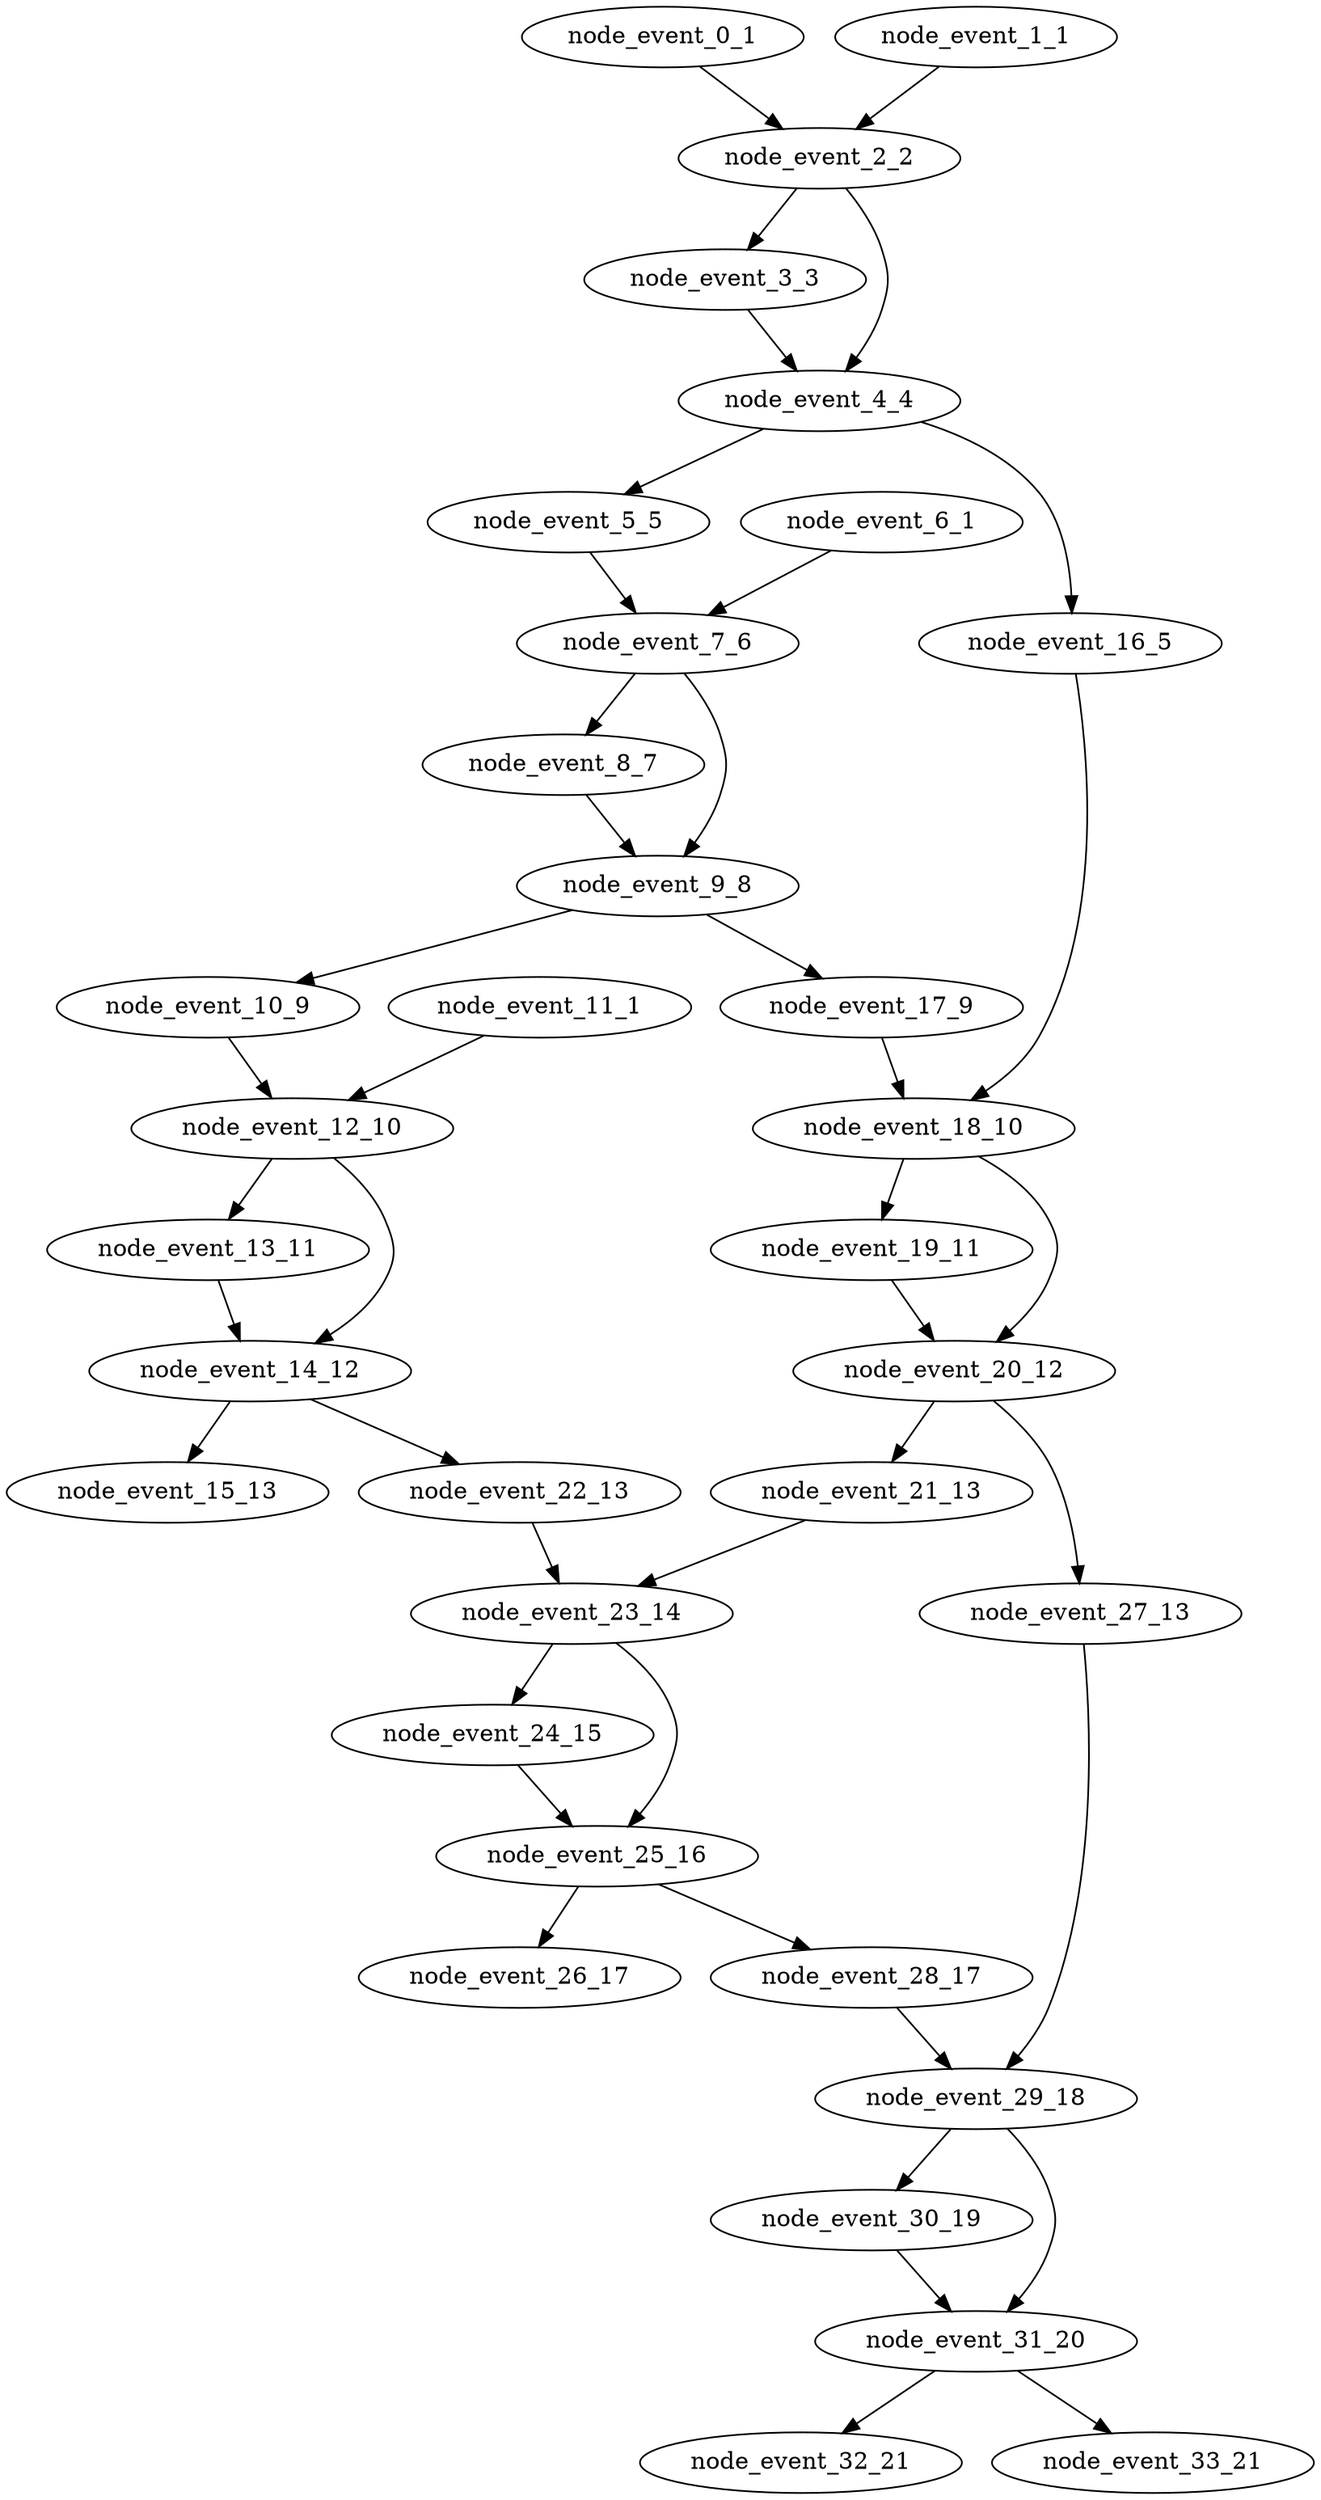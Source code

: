 digraph {
    node_event_0_1 [EventIndex="0" EventType="DotQasm.Scheduling.GateEvent" Depth="1" Dependencies="0" Latency="00:00:00.0010000" Priority="0.031000000000000014"];
    node_event_1_1 [EventIndex="1" EventType="DotQasm.Scheduling.GateEvent" Depth="1" Dependencies="0" Latency="00:00:00.0010000" Priority="0.031000000000000014"];
    node_event_2_2 [EventIndex="2" EventType="DotQasm.Scheduling.ControlledGateEvent" Depth="2" Dependencies="2" Latency="00:00:00.0020000" Priority="0.030000000000000013"];
    node_event_3_3 [EventIndex="3" EventType="DotQasm.Scheduling.GateEvent" Depth="3" Dependencies="3" Latency="00:00:00.0010000" Priority="0.02800000000000001"];
    node_event_4_4 [EventIndex="4" EventType="DotQasm.Scheduling.ControlledGateEvent" Depth="4" Dependencies="7" Latency="00:00:00.0020000" Priority="0.02700000000000001"];
    node_event_5_5 [EventIndex="5" EventType="DotQasm.Scheduling.GateEvent" Depth="5" Dependencies="8" Latency="00:00:00.0010000" Priority="0.02500000000000001"];
    node_event_6_1 [EventIndex="6" EventType="DotQasm.Scheduling.GateEvent" Depth="1" Dependencies="0" Latency="00:00:00.0010000" Priority="0.02500000000000001"];
    node_event_7_6 [EventIndex="7" EventType="DotQasm.Scheduling.ControlledGateEvent" Depth="6" Dependencies="10" Latency="00:00:00.0020000" Priority="0.024000000000000007"];
    node_event_8_7 [EventIndex="8" EventType="DotQasm.Scheduling.GateEvent" Depth="7" Dependencies="11" Latency="00:00:00.0010000" Priority="0.022000000000000006"];
    node_event_9_8 [EventIndex="9" EventType="DotQasm.Scheduling.ControlledGateEvent" Depth="8" Dependencies="23" Latency="00:00:00.0020000" Priority="0.021000000000000005"];
    node_event_10_9 [EventIndex="10" EventType="DotQasm.Scheduling.GateEvent" Depth="9" Dependencies="24" Latency="00:00:00.0010000" Priority="0.019000000000000003"];
    node_event_11_1 [EventIndex="11" EventType="DotQasm.Scheduling.GateEvent" Depth="1" Dependencies="0" Latency="00:00:00.0010000" Priority="0.019000000000000003"];
    node_event_12_10 [EventIndex="12" EventType="DotQasm.Scheduling.ControlledGateEvent" Depth="10" Dependencies="26" Latency="00:00:00.0020000" Priority="0.018000000000000002"];
    node_event_13_11 [EventIndex="13" EventType="DotQasm.Scheduling.GateEvent" Depth="11" Dependencies="27" Latency="00:00:00.0010000" Priority="0.016"];
    node_event_14_12 [EventIndex="14" EventType="DotQasm.Scheduling.ControlledGateEvent" Depth="12" Dependencies="55" Latency="00:00:00.0020000" Priority="0.015000000000000001"];
    node_event_15_13 [EventIndex="15" EventType="DotQasm.Scheduling.GateEvent" Depth="13" Dependencies="56" Latency="00:00:00.0010000" Priority="0.001"];
    node_event_16_5 [EventIndex="16" EventType="DotQasm.Scheduling.GateEvent" Depth="5" Dependencies="8" Latency="00:00:00.0010000" Priority="0.019000000000000003"];
    node_event_17_9 [EventIndex="17" EventType="DotQasm.Scheduling.GateEvent" Depth="9" Dependencies="24" Latency="00:00:00.0010000" Priority="0.019000000000000003"];
    node_event_18_10 [EventIndex="18" EventType="DotQasm.Scheduling.ControlledGateEvent" Depth="10" Dependencies="34" Latency="00:00:00.0020000" Priority="0.018000000000000002"];
    node_event_19_11 [EventIndex="19" EventType="DotQasm.Scheduling.GateEvent" Depth="11" Dependencies="35" Latency="00:00:00.0010000" Priority="0.016"];
    node_event_20_12 [EventIndex="20" EventType="DotQasm.Scheduling.ControlledGateEvent" Depth="12" Dependencies="71" Latency="00:00:00.0020000" Priority="0.015000000000000001"];
    node_event_21_13 [EventIndex="21" EventType="DotQasm.Scheduling.GateEvent" Depth="13" Dependencies="72" Latency="00:00:00.0010000" Priority="0.013000000000000001"];
    node_event_22_13 [EventIndex="22" EventType="DotQasm.Scheduling.GateEvent" Depth="13" Dependencies="56" Latency="00:00:00.0010000" Priority="0.013000000000000001"];
    node_event_23_14 [EventIndex="23" EventType="DotQasm.Scheduling.ControlledGateEvent" Depth="14" Dependencies="130" Latency="00:00:00.0020000" Priority="0.012000000000000002"];
    node_event_24_15 [EventIndex="24" EventType="DotQasm.Scheduling.GateEvent" Depth="15" Dependencies="131" Latency="00:00:00.0010000" Priority="0.010000000000000002"];
    node_event_25_16 [EventIndex="25" EventType="DotQasm.Scheduling.ControlledGateEvent" Depth="16" Dependencies="263" Latency="00:00:00.0020000" Priority="0.009000000000000001"];
    node_event_26_17 [EventIndex="26" EventType="DotQasm.Scheduling.GateEvent" Depth="17" Dependencies="264" Latency="00:00:00.0010000" Priority="0.001"];
    node_event_27_13 [EventIndex="27" EventType="DotQasm.Scheduling.GateEvent" Depth="13" Dependencies="72" Latency="00:00:00.0010000" Priority="0.007"];
    node_event_28_17 [EventIndex="28" EventType="DotQasm.Scheduling.GateEvent" Depth="17" Dependencies="264" Latency="00:00:00.0010000" Priority="0.007"];
    node_event_29_18 [EventIndex="29" EventType="DotQasm.Scheduling.ControlledGateEvent" Depth="18" Dependencies="338" Latency="00:00:00.0020000" Priority="0.006"];
    node_event_30_19 [EventIndex="30" EventType="DotQasm.Scheduling.GateEvent" Depth="19" Dependencies="339" Latency="00:00:00.0010000" Priority="0.004"];
    node_event_31_20 [EventIndex="31" EventType="DotQasm.Scheduling.ControlledGateEvent" Depth="20" Dependencies="679" Latency="00:00:00.0020000" Priority="0.003"];
    node_event_32_21 [EventIndex="32" EventType="DotQasm.Scheduling.GateEvent" Depth="21" Dependencies="680" Latency="00:00:00.0010000" Priority="0.001"];
    node_event_33_21 [EventIndex="33" EventType="DotQasm.Scheduling.GateEvent" Depth="21" Dependencies="680" Latency="00:00:00.0010000" Priority="0.001"];
    node_event_0_1 -> node_event_2_2;
    node_event_1_1 -> node_event_2_2;
    node_event_2_2 -> node_event_3_3;
    node_event_2_2 -> node_event_4_4;
    node_event_3_3 -> node_event_4_4;
    node_event_4_4 -> node_event_5_5;
    node_event_4_4 -> node_event_16_5;
    node_event_5_5 -> node_event_7_6;
    node_event_6_1 -> node_event_7_6;
    node_event_7_6 -> node_event_8_7;
    node_event_7_6 -> node_event_9_8;
    node_event_8_7 -> node_event_9_8;
    node_event_9_8 -> node_event_10_9;
    node_event_9_8 -> node_event_17_9;
    node_event_10_9 -> node_event_12_10;
    node_event_11_1 -> node_event_12_10;
    node_event_12_10 -> node_event_13_11;
    node_event_12_10 -> node_event_14_12;
    node_event_13_11 -> node_event_14_12;
    node_event_14_12 -> node_event_15_13;
    node_event_14_12 -> node_event_22_13;
    node_event_16_5 -> node_event_18_10;
    node_event_17_9 -> node_event_18_10;
    node_event_18_10 -> node_event_19_11;
    node_event_18_10 -> node_event_20_12;
    node_event_19_11 -> node_event_20_12;
    node_event_20_12 -> node_event_21_13;
    node_event_20_12 -> node_event_27_13;
    node_event_21_13 -> node_event_23_14;
    node_event_22_13 -> node_event_23_14;
    node_event_23_14 -> node_event_24_15;
    node_event_23_14 -> node_event_25_16;
    node_event_24_15 -> node_event_25_16;
    node_event_25_16 -> node_event_26_17;
    node_event_25_16 -> node_event_28_17;
    node_event_27_13 -> node_event_29_18;
    node_event_28_17 -> node_event_29_18;
    node_event_29_18 -> node_event_30_19;
    node_event_29_18 -> node_event_31_20;
    node_event_30_19 -> node_event_31_20;
    node_event_31_20 -> node_event_32_21;
    node_event_31_20 -> node_event_33_21;
}
